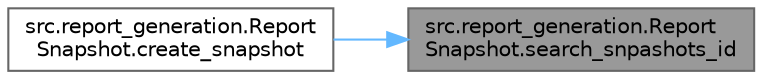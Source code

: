 digraph "src.report_generation.ReportSnapshot.search_snpashots_id"
{
 // LATEX_PDF_SIZE
  bgcolor="transparent";
  edge [fontname=Helvetica,fontsize=10,labelfontname=Helvetica,labelfontsize=10];
  node [fontname=Helvetica,fontsize=10,shape=box,height=0.2,width=0.4];
  rankdir="RL";
  Node1 [id="Node000001",label="src.report_generation.Report\lSnapshot.search_snpashots_id",height=0.2,width=0.4,color="gray40", fillcolor="grey60", style="filled", fontcolor="black",tooltip=" "];
  Node1 -> Node2 [id="edge1_Node000001_Node000002",dir="back",color="steelblue1",style="solid",tooltip=" "];
  Node2 [id="Node000002",label="src.report_generation.Report\lSnapshot.create_snapshot",height=0.2,width=0.4,color="grey40", fillcolor="white", style="filled",URL="$namespacesrc_1_1report__generation_1_1_report_snapshot.html#a5cfb3883411c1f43b3b038ab1adfd756",tooltip=" "];
}
